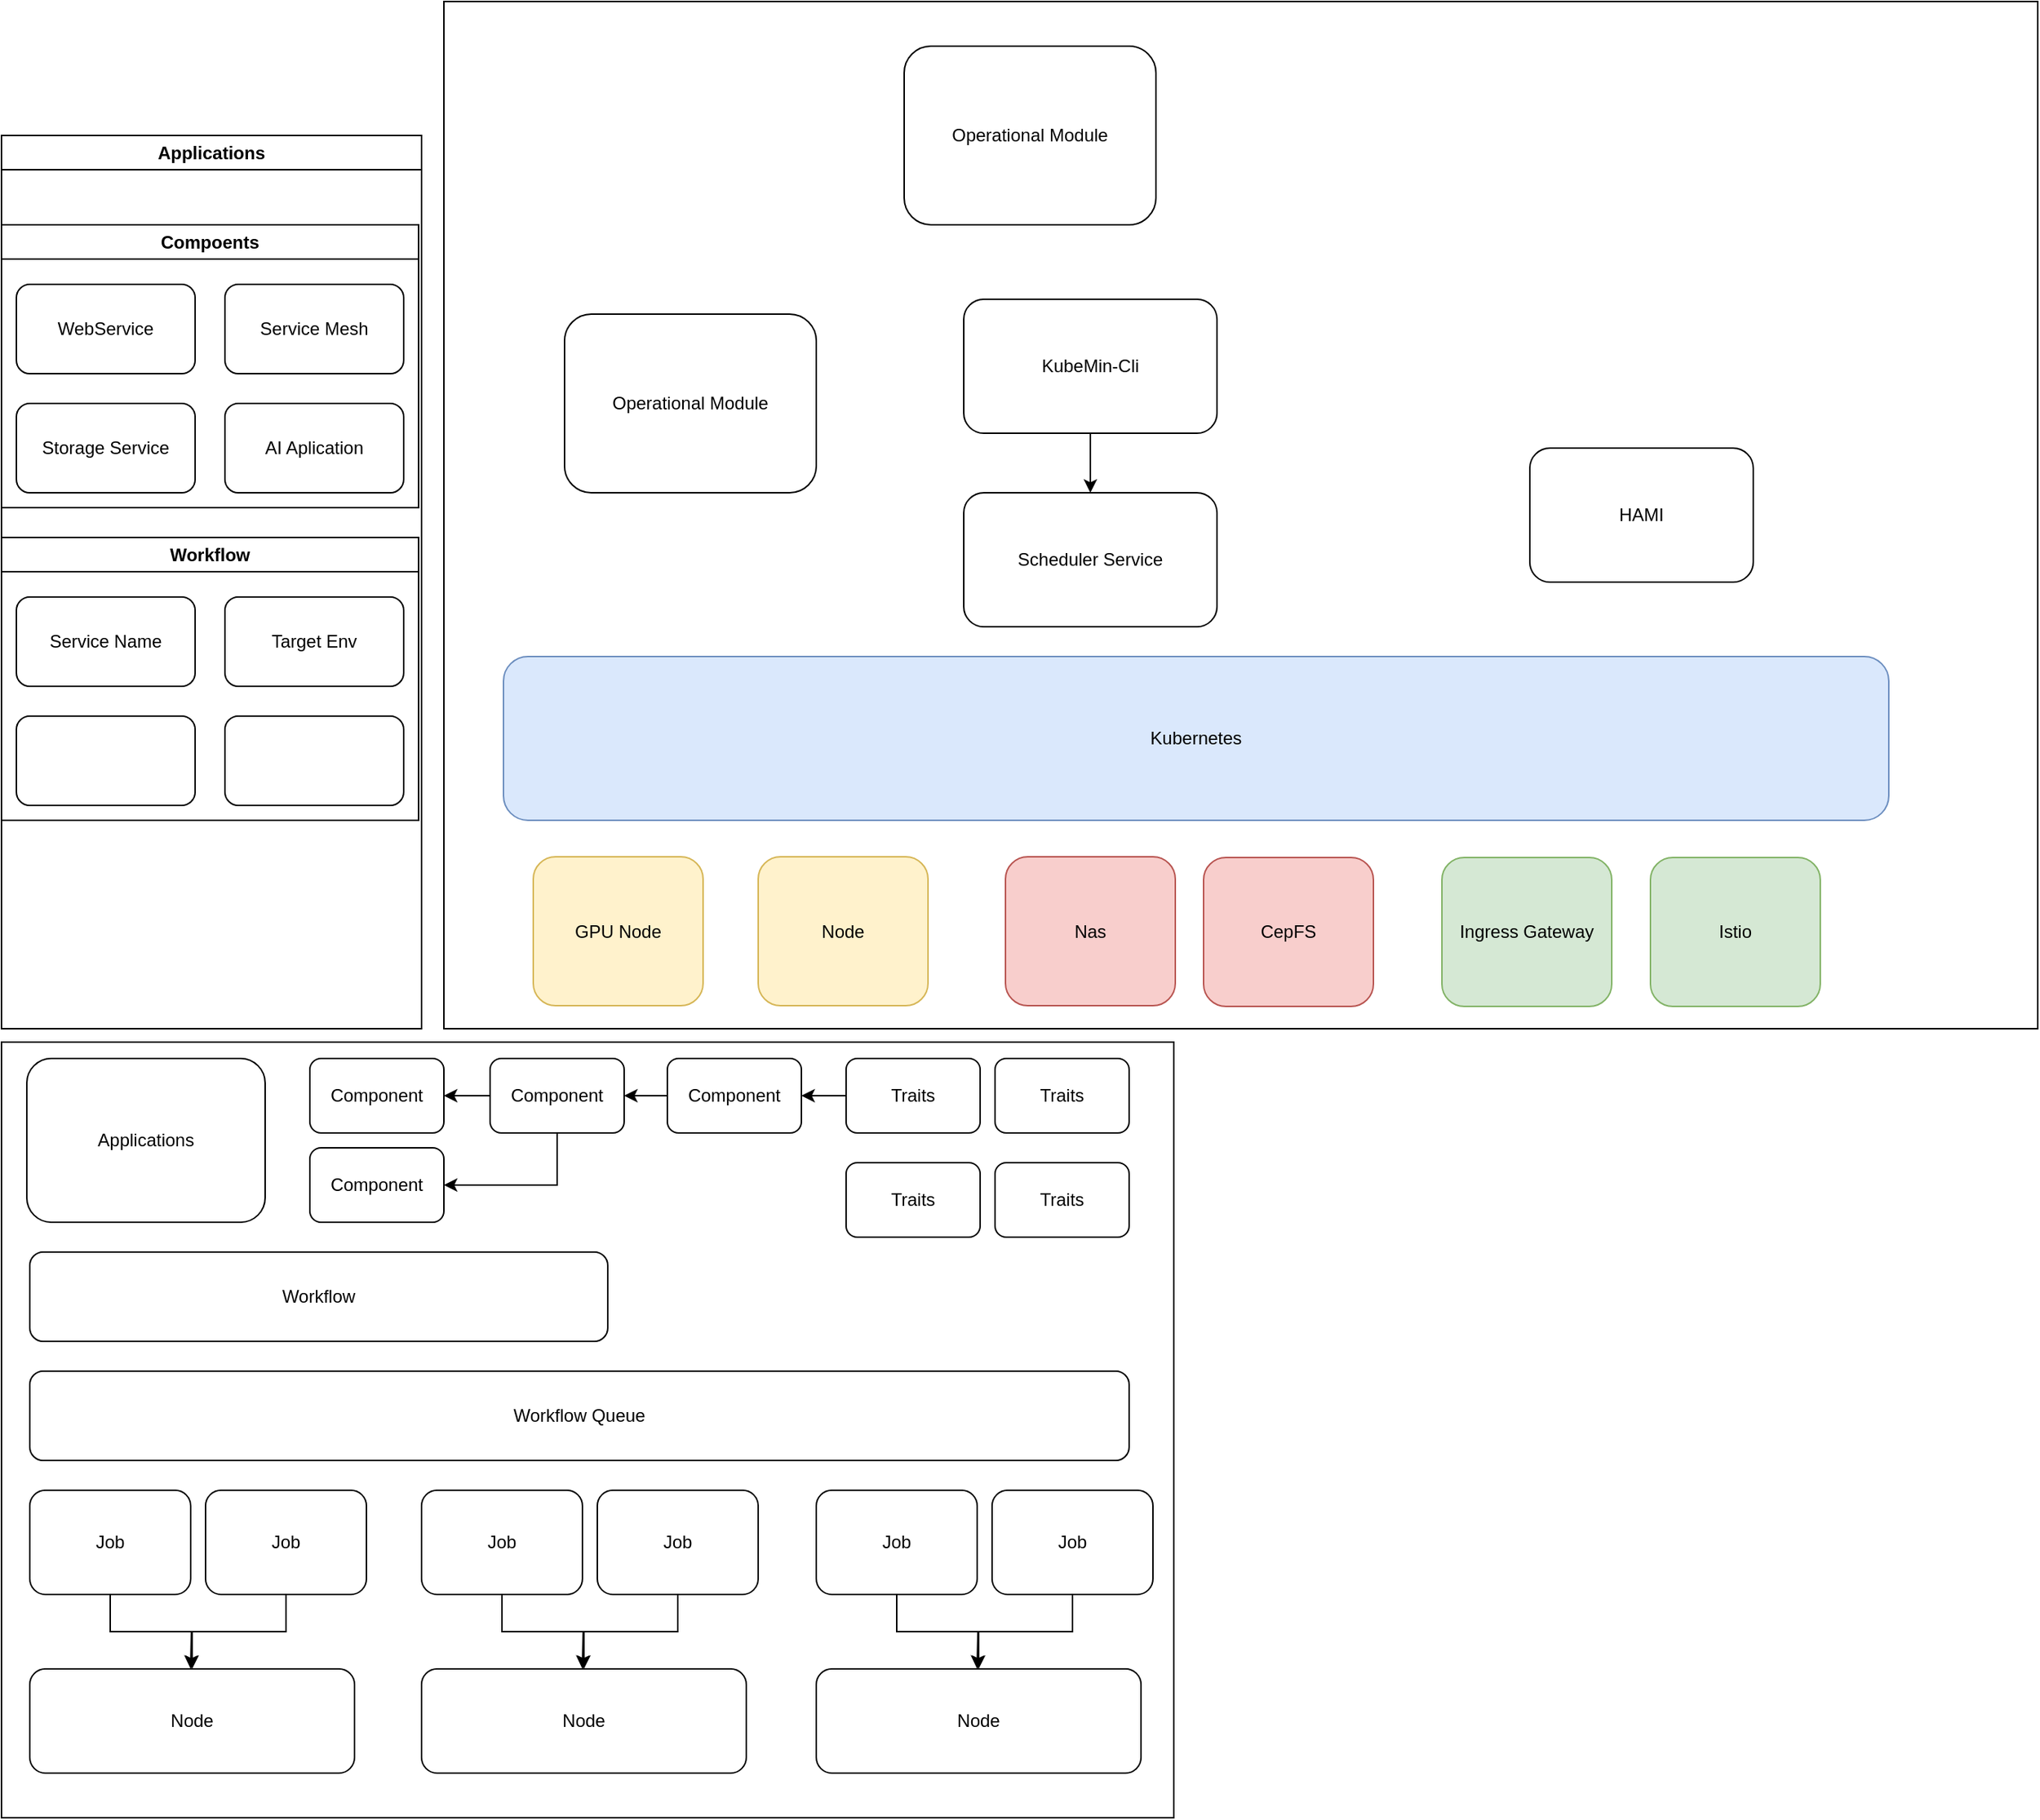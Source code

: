 <mxfile version="21.6.5" type="device">
  <diagram name="第 1 页" id="KbaOmbjP4u-p-hVNiSLN">
    <mxGraphModel dx="1853" dy="1853" grid="1" gridSize="10" guides="1" tooltips="1" connect="1" arrows="1" fold="1" page="1" pageScale="1" pageWidth="827" pageHeight="1169" math="0" shadow="0">
      <root>
        <mxCell id="0" />
        <mxCell id="1" parent="0" />
        <mxCell id="6AzrXqzqtAnKqpm13US0-14" value="" style="rounded=0;whiteSpace=wrap;html=1;" parent="1" vertex="1">
          <mxGeometry x="-827" y="609" width="787" height="521" as="geometry" />
        </mxCell>
        <mxCell id="DYu3W3ueZOEGcZTcNrSe-4" value="Applications" style="swimlane;whiteSpace=wrap;html=1;" parent="1" vertex="1">
          <mxGeometry x="-827" width="282" height="600" as="geometry" />
        </mxCell>
        <mxCell id="DYu3W3ueZOEGcZTcNrSe-8" value="Compoents" style="swimlane;whiteSpace=wrap;html=1;" parent="DYu3W3ueZOEGcZTcNrSe-4" vertex="1">
          <mxGeometry y="60" width="280" height="190" as="geometry">
            <mxRectangle y="60" width="110" height="30" as="alternateBounds" />
          </mxGeometry>
        </mxCell>
        <mxCell id="DYu3W3ueZOEGcZTcNrSe-9" value="WebService" style="rounded=1;whiteSpace=wrap;html=1;" parent="DYu3W3ueZOEGcZTcNrSe-8" vertex="1">
          <mxGeometry x="10" y="40" width="120" height="60" as="geometry" />
        </mxCell>
        <mxCell id="DYu3W3ueZOEGcZTcNrSe-10" value="Service Mesh" style="rounded=1;whiteSpace=wrap;html=1;" parent="DYu3W3ueZOEGcZTcNrSe-8" vertex="1">
          <mxGeometry x="150" y="40" width="120" height="60" as="geometry" />
        </mxCell>
        <mxCell id="DYu3W3ueZOEGcZTcNrSe-11" value="Storage Service" style="rounded=1;whiteSpace=wrap;html=1;" parent="DYu3W3ueZOEGcZTcNrSe-8" vertex="1">
          <mxGeometry x="10" y="120" width="120" height="60" as="geometry" />
        </mxCell>
        <mxCell id="DYu3W3ueZOEGcZTcNrSe-12" value="AI Aplication" style="rounded=1;whiteSpace=wrap;html=1;" parent="DYu3W3ueZOEGcZTcNrSe-8" vertex="1">
          <mxGeometry x="150" y="120" width="120" height="60" as="geometry" />
        </mxCell>
        <mxCell id="eYoJU8vu-C8G9DPtYkyj-12" value="Workflow" style="swimlane;whiteSpace=wrap;html=1;" parent="DYu3W3ueZOEGcZTcNrSe-4" vertex="1">
          <mxGeometry y="270" width="280" height="190" as="geometry">
            <mxRectangle y="270" width="110" height="30" as="alternateBounds" />
          </mxGeometry>
        </mxCell>
        <mxCell id="eYoJU8vu-C8G9DPtYkyj-13" value="Service Name" style="rounded=1;whiteSpace=wrap;html=1;" parent="eYoJU8vu-C8G9DPtYkyj-12" vertex="1">
          <mxGeometry x="10" y="40" width="120" height="60" as="geometry" />
        </mxCell>
        <mxCell id="eYoJU8vu-C8G9DPtYkyj-14" value="Target Env" style="rounded=1;whiteSpace=wrap;html=1;" parent="eYoJU8vu-C8G9DPtYkyj-12" vertex="1">
          <mxGeometry x="150" y="40" width="120" height="60" as="geometry" />
        </mxCell>
        <mxCell id="eYoJU8vu-C8G9DPtYkyj-15" value="" style="rounded=1;whiteSpace=wrap;html=1;" parent="eYoJU8vu-C8G9DPtYkyj-12" vertex="1">
          <mxGeometry x="10" y="120" width="120" height="60" as="geometry" />
        </mxCell>
        <mxCell id="eYoJU8vu-C8G9DPtYkyj-16" value="" style="rounded=1;whiteSpace=wrap;html=1;" parent="eYoJU8vu-C8G9DPtYkyj-12" vertex="1">
          <mxGeometry x="150" y="120" width="120" height="60" as="geometry" />
        </mxCell>
        <mxCell id="6AzrXqzqtAnKqpm13US0-13" value="Workflow Queue" style="rounded=1;whiteSpace=wrap;html=1;" parent="1" vertex="1">
          <mxGeometry x="-808" y="830" width="738" height="60" as="geometry" />
        </mxCell>
        <mxCell id="6AzrXqzqtAnKqpm13US0-15" value="Workflow" style="rounded=1;whiteSpace=wrap;html=1;" parent="1" vertex="1">
          <mxGeometry x="-808" y="750" width="388" height="60" as="geometry" />
        </mxCell>
        <mxCell id="6AzrXqzqtAnKqpm13US0-16" value="Applications" style="rounded=1;whiteSpace=wrap;html=1;" parent="1" vertex="1">
          <mxGeometry x="-810" y="620" width="160" height="110" as="geometry" />
        </mxCell>
        <mxCell id="6AzrXqzqtAnKqpm13US0-17" value="Component" style="rounded=1;whiteSpace=wrap;html=1;" parent="1" vertex="1">
          <mxGeometry x="-620" y="620" width="90" height="50" as="geometry" />
        </mxCell>
        <mxCell id="6AzrXqzqtAnKqpm13US0-18" value="Component" style="rounded=1;whiteSpace=wrap;html=1;" parent="1" vertex="1">
          <mxGeometry x="-620" y="680" width="90" height="50" as="geometry" />
        </mxCell>
        <mxCell id="bk4mPJwyJymj8YziZ5ie-4" style="edgeStyle=orthogonalEdgeStyle;rounded=0;orthogonalLoop=1;jettySize=auto;html=1;exitX=0;exitY=0.5;exitDx=0;exitDy=0;entryX=1;entryY=0.5;entryDx=0;entryDy=0;" edge="1" parent="1" source="6AzrXqzqtAnKqpm13US0-19" target="6AzrXqzqtAnKqpm13US0-20">
          <mxGeometry relative="1" as="geometry" />
        </mxCell>
        <mxCell id="6AzrXqzqtAnKqpm13US0-19" value="Component" style="rounded=1;whiteSpace=wrap;html=1;" parent="1" vertex="1">
          <mxGeometry x="-380" y="620" width="90" height="50" as="geometry" />
        </mxCell>
        <mxCell id="bk4mPJwyJymj8YziZ5ie-3" style="edgeStyle=orthogonalEdgeStyle;rounded=0;orthogonalLoop=1;jettySize=auto;html=1;exitX=0;exitY=0.5;exitDx=0;exitDy=0;" edge="1" parent="1" source="6AzrXqzqtAnKqpm13US0-20" target="6AzrXqzqtAnKqpm13US0-17">
          <mxGeometry relative="1" as="geometry" />
        </mxCell>
        <mxCell id="bk4mPJwyJymj8YziZ5ie-40" style="edgeStyle=orthogonalEdgeStyle;rounded=0;orthogonalLoop=1;jettySize=auto;html=1;exitX=0.5;exitY=1;exitDx=0;exitDy=0;entryX=1;entryY=0.5;entryDx=0;entryDy=0;" edge="1" parent="1" source="6AzrXqzqtAnKqpm13US0-20" target="6AzrXqzqtAnKqpm13US0-18">
          <mxGeometry relative="1" as="geometry" />
        </mxCell>
        <mxCell id="6AzrXqzqtAnKqpm13US0-20" value="Component" style="rounded=1;whiteSpace=wrap;html=1;" parent="1" vertex="1">
          <mxGeometry x="-499" y="620" width="90" height="50" as="geometry" />
        </mxCell>
        <mxCell id="bk4mPJwyJymj8YziZ5ie-19" style="edgeStyle=orthogonalEdgeStyle;rounded=0;orthogonalLoop=1;jettySize=auto;html=1;exitX=0.5;exitY=1;exitDx=0;exitDy=0;entryX=0.5;entryY=0;entryDx=0;entryDy=0;" edge="1" parent="1" source="6AzrXqzqtAnKqpm13US0-22" target="bk4mPJwyJymj8YziZ5ie-16">
          <mxGeometry relative="1" as="geometry" />
        </mxCell>
        <mxCell id="6AzrXqzqtAnKqpm13US0-22" value="Job" style="rounded=1;whiteSpace=wrap;html=1;" parent="1" vertex="1">
          <mxGeometry x="-808" y="910" width="108" height="70" as="geometry" />
        </mxCell>
        <mxCell id="bk4mPJwyJymj8YziZ5ie-20" style="edgeStyle=orthogonalEdgeStyle;rounded=0;orthogonalLoop=1;jettySize=auto;html=1;exitX=0.5;exitY=1;exitDx=0;exitDy=0;" edge="1" parent="1" source="6AzrXqzqtAnKqpm13US0-23">
          <mxGeometry relative="1" as="geometry">
            <mxPoint x="-700" y="1030" as="targetPoint" />
          </mxGeometry>
        </mxCell>
        <mxCell id="6AzrXqzqtAnKqpm13US0-23" value="Job" style="rounded=1;whiteSpace=wrap;html=1;" parent="1" vertex="1">
          <mxGeometry x="-690" y="910" width="108" height="70" as="geometry" />
        </mxCell>
        <mxCell id="bk4mPJwyJymj8YziZ5ie-8" style="edgeStyle=orthogonalEdgeStyle;rounded=0;orthogonalLoop=1;jettySize=auto;html=1;exitX=0;exitY=0.5;exitDx=0;exitDy=0;entryX=1;entryY=0.5;entryDx=0;entryDy=0;" edge="1" parent="1" source="bk4mPJwyJymj8YziZ5ie-1" target="6AzrXqzqtAnKqpm13US0-19">
          <mxGeometry relative="1" as="geometry" />
        </mxCell>
        <mxCell id="bk4mPJwyJymj8YziZ5ie-1" value="Traits" style="rounded=1;whiteSpace=wrap;html=1;" vertex="1" parent="1">
          <mxGeometry x="-260" y="620" width="90" height="50" as="geometry" />
        </mxCell>
        <mxCell id="bk4mPJwyJymj8YziZ5ie-5" value="Traits" style="rounded=1;whiteSpace=wrap;html=1;" vertex="1" parent="1">
          <mxGeometry x="-160" y="620" width="90" height="50" as="geometry" />
        </mxCell>
        <mxCell id="bk4mPJwyJymj8YziZ5ie-6" value="Traits" style="rounded=1;whiteSpace=wrap;html=1;" vertex="1" parent="1">
          <mxGeometry x="-260" y="690" width="90" height="50" as="geometry" />
        </mxCell>
        <mxCell id="bk4mPJwyJymj8YziZ5ie-7" value="Traits" style="rounded=1;whiteSpace=wrap;html=1;" vertex="1" parent="1">
          <mxGeometry x="-160" y="690" width="90" height="50" as="geometry" />
        </mxCell>
        <mxCell id="bk4mPJwyJymj8YziZ5ie-9" value="" style="rounded=0;whiteSpace=wrap;html=1;" vertex="1" parent="1">
          <mxGeometry x="-530" y="-90" width="1070" height="690" as="geometry" />
        </mxCell>
        <mxCell id="bk4mPJwyJymj8YziZ5ie-16" value="Node" style="rounded=1;whiteSpace=wrap;html=1;" vertex="1" parent="1">
          <mxGeometry x="-808" y="1030" width="218" height="70" as="geometry" />
        </mxCell>
        <mxCell id="bk4mPJwyJymj8YziZ5ie-23" style="edgeStyle=orthogonalEdgeStyle;rounded=0;orthogonalLoop=1;jettySize=auto;html=1;exitX=0.5;exitY=1;exitDx=0;exitDy=0;entryX=0.5;entryY=0;entryDx=0;entryDy=0;" edge="1" parent="1" source="bk4mPJwyJymj8YziZ5ie-24" target="bk4mPJwyJymj8YziZ5ie-27">
          <mxGeometry relative="1" as="geometry" />
        </mxCell>
        <mxCell id="bk4mPJwyJymj8YziZ5ie-24" value="Job" style="rounded=1;whiteSpace=wrap;html=1;" vertex="1" parent="1">
          <mxGeometry x="-545" y="910" width="108" height="70" as="geometry" />
        </mxCell>
        <mxCell id="bk4mPJwyJymj8YziZ5ie-25" style="edgeStyle=orthogonalEdgeStyle;rounded=0;orthogonalLoop=1;jettySize=auto;html=1;exitX=0.5;exitY=1;exitDx=0;exitDy=0;" edge="1" parent="1" source="bk4mPJwyJymj8YziZ5ie-26">
          <mxGeometry relative="1" as="geometry">
            <mxPoint x="-437" y="1030" as="targetPoint" />
          </mxGeometry>
        </mxCell>
        <mxCell id="bk4mPJwyJymj8YziZ5ie-26" value="Job" style="rounded=1;whiteSpace=wrap;html=1;" vertex="1" parent="1">
          <mxGeometry x="-427" y="910" width="108" height="70" as="geometry" />
        </mxCell>
        <mxCell id="bk4mPJwyJymj8YziZ5ie-27" value="Node" style="rounded=1;whiteSpace=wrap;html=1;" vertex="1" parent="1">
          <mxGeometry x="-545" y="1030" width="218" height="70" as="geometry" />
        </mxCell>
        <mxCell id="bk4mPJwyJymj8YziZ5ie-33" style="edgeStyle=orthogonalEdgeStyle;rounded=0;orthogonalLoop=1;jettySize=auto;html=1;exitX=0.5;exitY=1;exitDx=0;exitDy=0;entryX=0.5;entryY=0;entryDx=0;entryDy=0;" edge="1" parent="1" source="bk4mPJwyJymj8YziZ5ie-34" target="bk4mPJwyJymj8YziZ5ie-37">
          <mxGeometry relative="1" as="geometry" />
        </mxCell>
        <mxCell id="bk4mPJwyJymj8YziZ5ie-34" value="Job" style="rounded=1;whiteSpace=wrap;html=1;" vertex="1" parent="1">
          <mxGeometry x="-280" y="910" width="108" height="70" as="geometry" />
        </mxCell>
        <mxCell id="bk4mPJwyJymj8YziZ5ie-35" style="edgeStyle=orthogonalEdgeStyle;rounded=0;orthogonalLoop=1;jettySize=auto;html=1;exitX=0.5;exitY=1;exitDx=0;exitDy=0;" edge="1" parent="1" source="bk4mPJwyJymj8YziZ5ie-36">
          <mxGeometry relative="1" as="geometry">
            <mxPoint x="-172" y="1030" as="targetPoint" />
          </mxGeometry>
        </mxCell>
        <mxCell id="bk4mPJwyJymj8YziZ5ie-36" value="Job" style="rounded=1;whiteSpace=wrap;html=1;" vertex="1" parent="1">
          <mxGeometry x="-162" y="910" width="108" height="70" as="geometry" />
        </mxCell>
        <mxCell id="bk4mPJwyJymj8YziZ5ie-37" value="Node" style="rounded=1;whiteSpace=wrap;html=1;" vertex="1" parent="1">
          <mxGeometry x="-280" y="1030" width="218" height="70" as="geometry" />
        </mxCell>
        <mxCell id="bk4mPJwyJymj8YziZ5ie-49" style="edgeStyle=orthogonalEdgeStyle;rounded=0;orthogonalLoop=1;jettySize=auto;html=1;exitX=0.5;exitY=1;exitDx=0;exitDy=0;entryX=0.5;entryY=0;entryDx=0;entryDy=0;" edge="1" parent="1" source="bk4mPJwyJymj8YziZ5ie-45" target="bk4mPJwyJymj8YziZ5ie-46">
          <mxGeometry relative="1" as="geometry" />
        </mxCell>
        <mxCell id="bk4mPJwyJymj8YziZ5ie-45" value="KubeMin-Cli" style="rounded=1;whiteSpace=wrap;html=1;" vertex="1" parent="1">
          <mxGeometry x="-181" y="110" width="170" height="90" as="geometry" />
        </mxCell>
        <mxCell id="bk4mPJwyJymj8YziZ5ie-46" value="Scheduler Service" style="rounded=1;whiteSpace=wrap;html=1;" vertex="1" parent="1">
          <mxGeometry x="-181" y="240" width="170" height="90" as="geometry" />
        </mxCell>
        <mxCell id="bk4mPJwyJymj8YziZ5ie-47" value="Kubernetes" style="rounded=1;whiteSpace=wrap;html=1;fillColor=#dae8fc;strokeColor=#6c8ebf;" vertex="1" parent="1">
          <mxGeometry x="-490" y="350" width="930" height="110" as="geometry" />
        </mxCell>
        <mxCell id="bk4mPJwyJymj8YziZ5ie-48" value="Operational Module" style="rounded=1;whiteSpace=wrap;html=1;" vertex="1" parent="1">
          <mxGeometry x="-449" y="120" width="169" height="120" as="geometry" />
        </mxCell>
        <mxCell id="bk4mPJwyJymj8YziZ5ie-50" value="HAMI" style="rounded=1;whiteSpace=wrap;html=1;" vertex="1" parent="1">
          <mxGeometry x="199" y="210" width="150" height="90" as="geometry" />
        </mxCell>
        <mxCell id="bk4mPJwyJymj8YziZ5ie-51" value="Node" style="rounded=1;whiteSpace=wrap;html=1;fillColor=#fff2cc;strokeColor=#d6b656;" vertex="1" parent="1">
          <mxGeometry x="-319" y="484.5" width="114" height="100" as="geometry" />
        </mxCell>
        <mxCell id="bk4mPJwyJymj8YziZ5ie-52" value="GPU Node" style="rounded=1;whiteSpace=wrap;html=1;fillColor=#fff2cc;strokeColor=#d6b656;" vertex="1" parent="1">
          <mxGeometry x="-470" y="484.5" width="114" height="100" as="geometry" />
        </mxCell>
        <mxCell id="bk4mPJwyJymj8YziZ5ie-55" value="Nas" style="rounded=1;whiteSpace=wrap;html=1;fillColor=#f8cecc;strokeColor=#b85450;" vertex="1" parent="1">
          <mxGeometry x="-153" y="484.5" width="114" height="100" as="geometry" />
        </mxCell>
        <mxCell id="bk4mPJwyJymj8YziZ5ie-56" value="CepFS" style="rounded=1;whiteSpace=wrap;html=1;fillColor=#f8cecc;strokeColor=#b85450;" vertex="1" parent="1">
          <mxGeometry x="-20" y="485" width="114" height="100" as="geometry" />
        </mxCell>
        <mxCell id="bk4mPJwyJymj8YziZ5ie-57" value="Operational Module" style="rounded=1;whiteSpace=wrap;html=1;" vertex="1" parent="1">
          <mxGeometry x="-221" y="-60" width="169" height="120" as="geometry" />
        </mxCell>
        <mxCell id="bk4mPJwyJymj8YziZ5ie-60" value="Ingress Gateway" style="rounded=1;whiteSpace=wrap;html=1;fillColor=#d5e8d4;strokeColor=#82b366;" vertex="1" parent="1">
          <mxGeometry x="140" y="485" width="114" height="100" as="geometry" />
        </mxCell>
        <mxCell id="bk4mPJwyJymj8YziZ5ie-61" value="Istio" style="rounded=1;whiteSpace=wrap;html=1;fillColor=#d5e8d4;strokeColor=#82b366;" vertex="1" parent="1">
          <mxGeometry x="280" y="485" width="114" height="100" as="geometry" />
        </mxCell>
      </root>
    </mxGraphModel>
  </diagram>
</mxfile>
